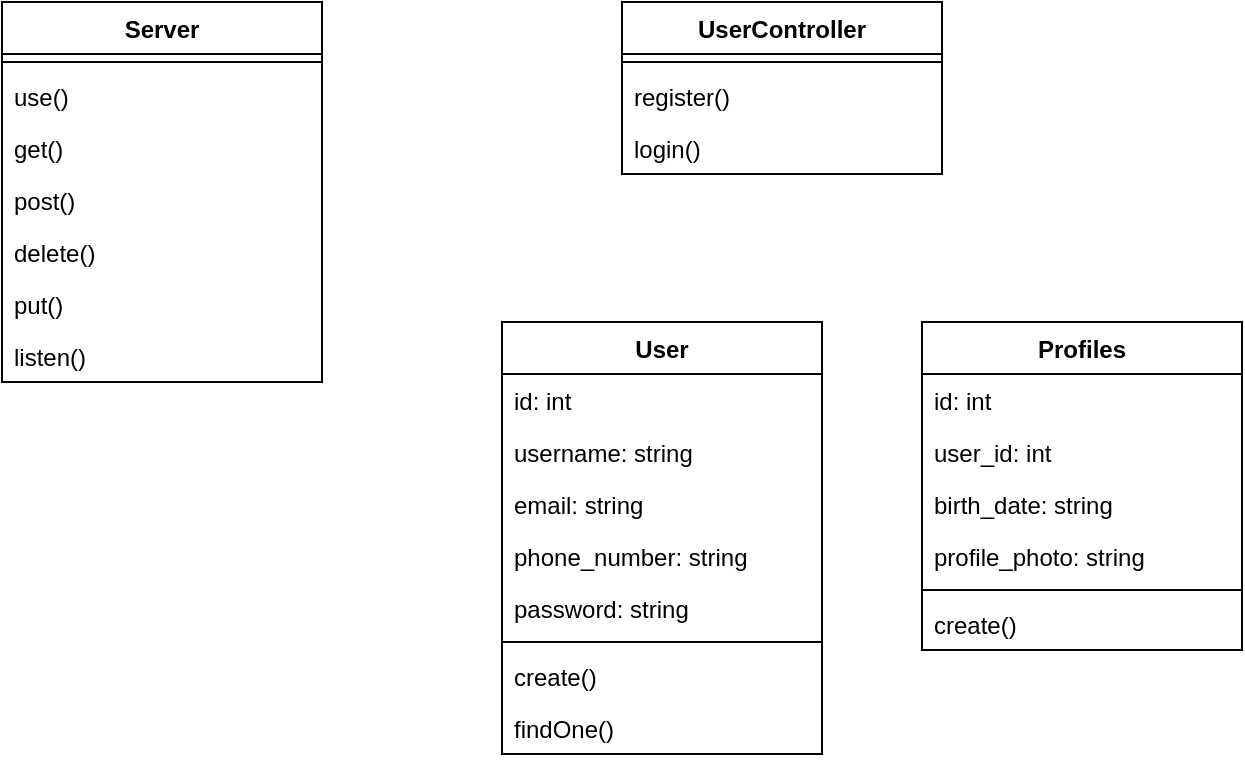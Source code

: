 <mxfile version="28.2.2">
  <diagram id="C5RBs43oDa-KdzZeNtuy" name="Page-1">
    <mxGraphModel dx="974" dy="1564" grid="1" gridSize="10" guides="1" tooltips="1" connect="1" arrows="1" fold="1" page="1" pageScale="1" pageWidth="827" pageHeight="1169" math="0" shadow="0">
      <root>
        <mxCell id="WIyWlLk6GJQsqaUBKTNV-0" />
        <mxCell id="WIyWlLk6GJQsqaUBKTNV-1" parent="WIyWlLk6GJQsqaUBKTNV-0" />
        <mxCell id="Vv0kXjBLEDU320igWXLH-4" value="Server" style="swimlane;fontStyle=1;align=center;verticalAlign=top;childLayout=stackLayout;horizontal=1;startSize=26;horizontalStack=0;resizeParent=1;resizeParentMax=0;resizeLast=0;collapsible=1;marginBottom=0;whiteSpace=wrap;html=1;" vertex="1" parent="WIyWlLk6GJQsqaUBKTNV-1">
          <mxGeometry x="80" y="-1040" width="160" height="190" as="geometry" />
        </mxCell>
        <mxCell id="Vv0kXjBLEDU320igWXLH-6" value="" style="line;strokeWidth=1;fillColor=none;align=left;verticalAlign=middle;spacingTop=-1;spacingLeft=3;spacingRight=3;rotatable=0;labelPosition=right;points=[];portConstraint=eastwest;strokeColor=inherit;" vertex="1" parent="Vv0kXjBLEDU320igWXLH-4">
          <mxGeometry y="26" width="160" height="8" as="geometry" />
        </mxCell>
        <mxCell id="Vv0kXjBLEDU320igWXLH-9" value="use()" style="text;strokeColor=none;fillColor=none;align=left;verticalAlign=top;spacingLeft=4;spacingRight=4;overflow=hidden;rotatable=0;points=[[0,0.5],[1,0.5]];portConstraint=eastwest;whiteSpace=wrap;html=1;" vertex="1" parent="Vv0kXjBLEDU320igWXLH-4">
          <mxGeometry y="34" width="160" height="26" as="geometry" />
        </mxCell>
        <mxCell id="Vv0kXjBLEDU320igWXLH-7" value="get()" style="text;strokeColor=none;fillColor=none;align=left;verticalAlign=top;spacingLeft=4;spacingRight=4;overflow=hidden;rotatable=0;points=[[0,0.5],[1,0.5]];portConstraint=eastwest;whiteSpace=wrap;html=1;" vertex="1" parent="Vv0kXjBLEDU320igWXLH-4">
          <mxGeometry y="60" width="160" height="26" as="geometry" />
        </mxCell>
        <mxCell id="Vv0kXjBLEDU320igWXLH-10" value="post()" style="text;strokeColor=none;fillColor=none;align=left;verticalAlign=top;spacingLeft=4;spacingRight=4;overflow=hidden;rotatable=0;points=[[0,0.5],[1,0.5]];portConstraint=eastwest;whiteSpace=wrap;html=1;" vertex="1" parent="Vv0kXjBLEDU320igWXLH-4">
          <mxGeometry y="86" width="160" height="26" as="geometry" />
        </mxCell>
        <mxCell id="Vv0kXjBLEDU320igWXLH-11" value="delete()" style="text;strokeColor=none;fillColor=none;align=left;verticalAlign=top;spacingLeft=4;spacingRight=4;overflow=hidden;rotatable=0;points=[[0,0.5],[1,0.5]];portConstraint=eastwest;whiteSpace=wrap;html=1;" vertex="1" parent="Vv0kXjBLEDU320igWXLH-4">
          <mxGeometry y="112" width="160" height="26" as="geometry" />
        </mxCell>
        <mxCell id="Vv0kXjBLEDU320igWXLH-12" value="put()" style="text;strokeColor=none;fillColor=none;align=left;verticalAlign=top;spacingLeft=4;spacingRight=4;overflow=hidden;rotatable=0;points=[[0,0.5],[1,0.5]];portConstraint=eastwest;whiteSpace=wrap;html=1;" vertex="1" parent="Vv0kXjBLEDU320igWXLH-4">
          <mxGeometry y="138" width="160" height="26" as="geometry" />
        </mxCell>
        <mxCell id="Vv0kXjBLEDU320igWXLH-13" value="listen()" style="text;strokeColor=none;fillColor=none;align=left;verticalAlign=top;spacingLeft=4;spacingRight=4;overflow=hidden;rotatable=0;points=[[0,0.5],[1,0.5]];portConstraint=eastwest;whiteSpace=wrap;html=1;" vertex="1" parent="Vv0kXjBLEDU320igWXLH-4">
          <mxGeometry y="164" width="160" height="26" as="geometry" />
        </mxCell>
        <mxCell id="Vv0kXjBLEDU320igWXLH-14" value="UserController" style="swimlane;fontStyle=1;align=center;verticalAlign=top;childLayout=stackLayout;horizontal=1;startSize=26;horizontalStack=0;resizeParent=1;resizeParentMax=0;resizeLast=0;collapsible=1;marginBottom=0;whiteSpace=wrap;html=1;" vertex="1" parent="WIyWlLk6GJQsqaUBKTNV-1">
          <mxGeometry x="390" y="-1040" width="160" height="86" as="geometry" />
        </mxCell>
        <mxCell id="Vv0kXjBLEDU320igWXLH-16" value="" style="line;strokeWidth=1;fillColor=none;align=left;verticalAlign=middle;spacingTop=-1;spacingLeft=3;spacingRight=3;rotatable=0;labelPosition=right;points=[];portConstraint=eastwest;strokeColor=inherit;" vertex="1" parent="Vv0kXjBLEDU320igWXLH-14">
          <mxGeometry y="26" width="160" height="8" as="geometry" />
        </mxCell>
        <mxCell id="Vv0kXjBLEDU320igWXLH-21" value="register()" style="text;strokeColor=none;fillColor=none;align=left;verticalAlign=top;spacingLeft=4;spacingRight=4;overflow=hidden;rotatable=0;points=[[0,0.5],[1,0.5]];portConstraint=eastwest;whiteSpace=wrap;html=1;" vertex="1" parent="Vv0kXjBLEDU320igWXLH-14">
          <mxGeometry y="34" width="160" height="26" as="geometry" />
        </mxCell>
        <mxCell id="Vv0kXjBLEDU320igWXLH-22" value="login()" style="text;strokeColor=none;fillColor=none;align=left;verticalAlign=top;spacingLeft=4;spacingRight=4;overflow=hidden;rotatable=0;points=[[0,0.5],[1,0.5]];portConstraint=eastwest;whiteSpace=wrap;html=1;" vertex="1" parent="Vv0kXjBLEDU320igWXLH-14">
          <mxGeometry y="60" width="160" height="26" as="geometry" />
        </mxCell>
        <mxCell id="Vv0kXjBLEDU320igWXLH-26" value="User" style="swimlane;fontStyle=1;align=center;verticalAlign=top;childLayout=stackLayout;horizontal=1;startSize=26;horizontalStack=0;resizeParent=1;resizeParentMax=0;resizeLast=0;collapsible=1;marginBottom=0;whiteSpace=wrap;html=1;" vertex="1" parent="WIyWlLk6GJQsqaUBKTNV-1">
          <mxGeometry x="330" y="-880" width="160" height="216" as="geometry" />
        </mxCell>
        <mxCell id="Vv0kXjBLEDU320igWXLH-27" value="id: int" style="text;strokeColor=none;fillColor=none;align=left;verticalAlign=top;spacingLeft=4;spacingRight=4;overflow=hidden;rotatable=0;points=[[0,0.5],[1,0.5]];portConstraint=eastwest;whiteSpace=wrap;html=1;" vertex="1" parent="Vv0kXjBLEDU320igWXLH-26">
          <mxGeometry y="26" width="160" height="26" as="geometry" />
        </mxCell>
        <mxCell id="Vv0kXjBLEDU320igWXLH-29" value="username: string" style="text;strokeColor=none;fillColor=none;align=left;verticalAlign=top;spacingLeft=4;spacingRight=4;overflow=hidden;rotatable=0;points=[[0,0.5],[1,0.5]];portConstraint=eastwest;whiteSpace=wrap;html=1;" vertex="1" parent="Vv0kXjBLEDU320igWXLH-26">
          <mxGeometry y="52" width="160" height="26" as="geometry" />
        </mxCell>
        <mxCell id="Vv0kXjBLEDU320igWXLH-38" value="email: string" style="text;strokeColor=none;fillColor=none;align=left;verticalAlign=top;spacingLeft=4;spacingRight=4;overflow=hidden;rotatable=0;points=[[0,0.5],[1,0.5]];portConstraint=eastwest;whiteSpace=wrap;html=1;" vertex="1" parent="Vv0kXjBLEDU320igWXLH-26">
          <mxGeometry y="78" width="160" height="26" as="geometry" />
        </mxCell>
        <mxCell id="Vv0kXjBLEDU320igWXLH-39" value="phone_number: string" style="text;strokeColor=none;fillColor=none;align=left;verticalAlign=top;spacingLeft=4;spacingRight=4;overflow=hidden;rotatable=0;points=[[0,0.5],[1,0.5]];portConstraint=eastwest;whiteSpace=wrap;html=1;" vertex="1" parent="Vv0kXjBLEDU320igWXLH-26">
          <mxGeometry y="104" width="160" height="26" as="geometry" />
        </mxCell>
        <mxCell id="Vv0kXjBLEDU320igWXLH-40" value="password: string" style="text;strokeColor=none;fillColor=none;align=left;verticalAlign=top;spacingLeft=4;spacingRight=4;overflow=hidden;rotatable=0;points=[[0,0.5],[1,0.5]];portConstraint=eastwest;whiteSpace=wrap;html=1;" vertex="1" parent="Vv0kXjBLEDU320igWXLH-26">
          <mxGeometry y="130" width="160" height="26" as="geometry" />
        </mxCell>
        <mxCell id="Vv0kXjBLEDU320igWXLH-28" value="" style="line;strokeWidth=1;fillColor=none;align=left;verticalAlign=middle;spacingTop=-1;spacingLeft=3;spacingRight=3;rotatable=0;labelPosition=right;points=[];portConstraint=eastwest;strokeColor=inherit;" vertex="1" parent="Vv0kXjBLEDU320igWXLH-26">
          <mxGeometry y="156" width="160" height="8" as="geometry" />
        </mxCell>
        <mxCell id="Vv0kXjBLEDU320igWXLH-41" value="create()" style="text;strokeColor=none;fillColor=none;align=left;verticalAlign=top;spacingLeft=4;spacingRight=4;overflow=hidden;rotatable=0;points=[[0,0.5],[1,0.5]];portConstraint=eastwest;whiteSpace=wrap;html=1;" vertex="1" parent="Vv0kXjBLEDU320igWXLH-26">
          <mxGeometry y="164" width="160" height="26" as="geometry" />
        </mxCell>
        <mxCell id="Vv0kXjBLEDU320igWXLH-42" value="findOne()" style="text;strokeColor=none;fillColor=none;align=left;verticalAlign=top;spacingLeft=4;spacingRight=4;overflow=hidden;rotatable=0;points=[[0,0.5],[1,0.5]];portConstraint=eastwest;whiteSpace=wrap;html=1;" vertex="1" parent="Vv0kXjBLEDU320igWXLH-26">
          <mxGeometry y="190" width="160" height="26" as="geometry" />
        </mxCell>
        <mxCell id="Vv0kXjBLEDU320igWXLH-30" value="Profiles" style="swimlane;fontStyle=1;align=center;verticalAlign=top;childLayout=stackLayout;horizontal=1;startSize=26;horizontalStack=0;resizeParent=1;resizeParentMax=0;resizeLast=0;collapsible=1;marginBottom=0;whiteSpace=wrap;html=1;" vertex="1" parent="WIyWlLk6GJQsqaUBKTNV-1">
          <mxGeometry x="540" y="-880" width="160" height="164" as="geometry" />
        </mxCell>
        <mxCell id="Vv0kXjBLEDU320igWXLH-31" value="id: int" style="text;strokeColor=none;fillColor=none;align=left;verticalAlign=top;spacingLeft=4;spacingRight=4;overflow=hidden;rotatable=0;points=[[0,0.5],[1,0.5]];portConstraint=eastwest;whiteSpace=wrap;html=1;" vertex="1" parent="Vv0kXjBLEDU320igWXLH-30">
          <mxGeometry y="26" width="160" height="26" as="geometry" />
        </mxCell>
        <mxCell id="Vv0kXjBLEDU320igWXLH-33" value="user_id: int" style="text;strokeColor=none;fillColor=none;align=left;verticalAlign=top;spacingLeft=4;spacingRight=4;overflow=hidden;rotatable=0;points=[[0,0.5],[1,0.5]];portConstraint=eastwest;whiteSpace=wrap;html=1;" vertex="1" parent="Vv0kXjBLEDU320igWXLH-30">
          <mxGeometry y="52" width="160" height="26" as="geometry" />
        </mxCell>
        <mxCell id="Vv0kXjBLEDU320igWXLH-45" value="birth_date: string" style="text;strokeColor=none;fillColor=none;align=left;verticalAlign=top;spacingLeft=4;spacingRight=4;overflow=hidden;rotatable=0;points=[[0,0.5],[1,0.5]];portConstraint=eastwest;whiteSpace=wrap;html=1;" vertex="1" parent="Vv0kXjBLEDU320igWXLH-30">
          <mxGeometry y="78" width="160" height="26" as="geometry" />
        </mxCell>
        <mxCell id="Vv0kXjBLEDU320igWXLH-46" value="profile_photo: string" style="text;strokeColor=none;fillColor=none;align=left;verticalAlign=top;spacingLeft=4;spacingRight=4;overflow=hidden;rotatable=0;points=[[0,0.5],[1,0.5]];portConstraint=eastwest;whiteSpace=wrap;html=1;" vertex="1" parent="Vv0kXjBLEDU320igWXLH-30">
          <mxGeometry y="104" width="160" height="26" as="geometry" />
        </mxCell>
        <mxCell id="Vv0kXjBLEDU320igWXLH-32" value="" style="line;strokeWidth=1;fillColor=none;align=left;verticalAlign=middle;spacingTop=-1;spacingLeft=3;spacingRight=3;rotatable=0;labelPosition=right;points=[];portConstraint=eastwest;strokeColor=inherit;" vertex="1" parent="Vv0kXjBLEDU320igWXLH-30">
          <mxGeometry y="130" width="160" height="8" as="geometry" />
        </mxCell>
        <mxCell id="Vv0kXjBLEDU320igWXLH-47" value="create()" style="text;strokeColor=none;fillColor=none;align=left;verticalAlign=top;spacingLeft=4;spacingRight=4;overflow=hidden;rotatable=0;points=[[0,0.5],[1,0.5]];portConstraint=eastwest;whiteSpace=wrap;html=1;" vertex="1" parent="Vv0kXjBLEDU320igWXLH-30">
          <mxGeometry y="138" width="160" height="26" as="geometry" />
        </mxCell>
      </root>
    </mxGraphModel>
  </diagram>
</mxfile>

